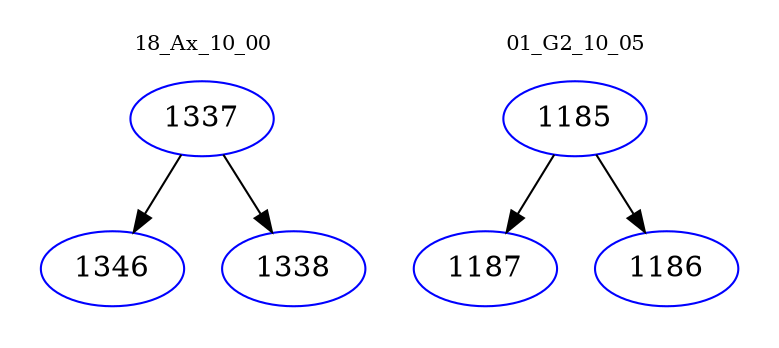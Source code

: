 digraph{
subgraph cluster_0 {
color = white
label = "18_Ax_10_00";
fontsize=10;
T0_1337 [label="1337", color="blue"]
T0_1337 -> T0_1346 [color="black"]
T0_1346 [label="1346", color="blue"]
T0_1337 -> T0_1338 [color="black"]
T0_1338 [label="1338", color="blue"]
}
subgraph cluster_1 {
color = white
label = "01_G2_10_05";
fontsize=10;
T1_1185 [label="1185", color="blue"]
T1_1185 -> T1_1187 [color="black"]
T1_1187 [label="1187", color="blue"]
T1_1185 -> T1_1186 [color="black"]
T1_1186 [label="1186", color="blue"]
}
}
